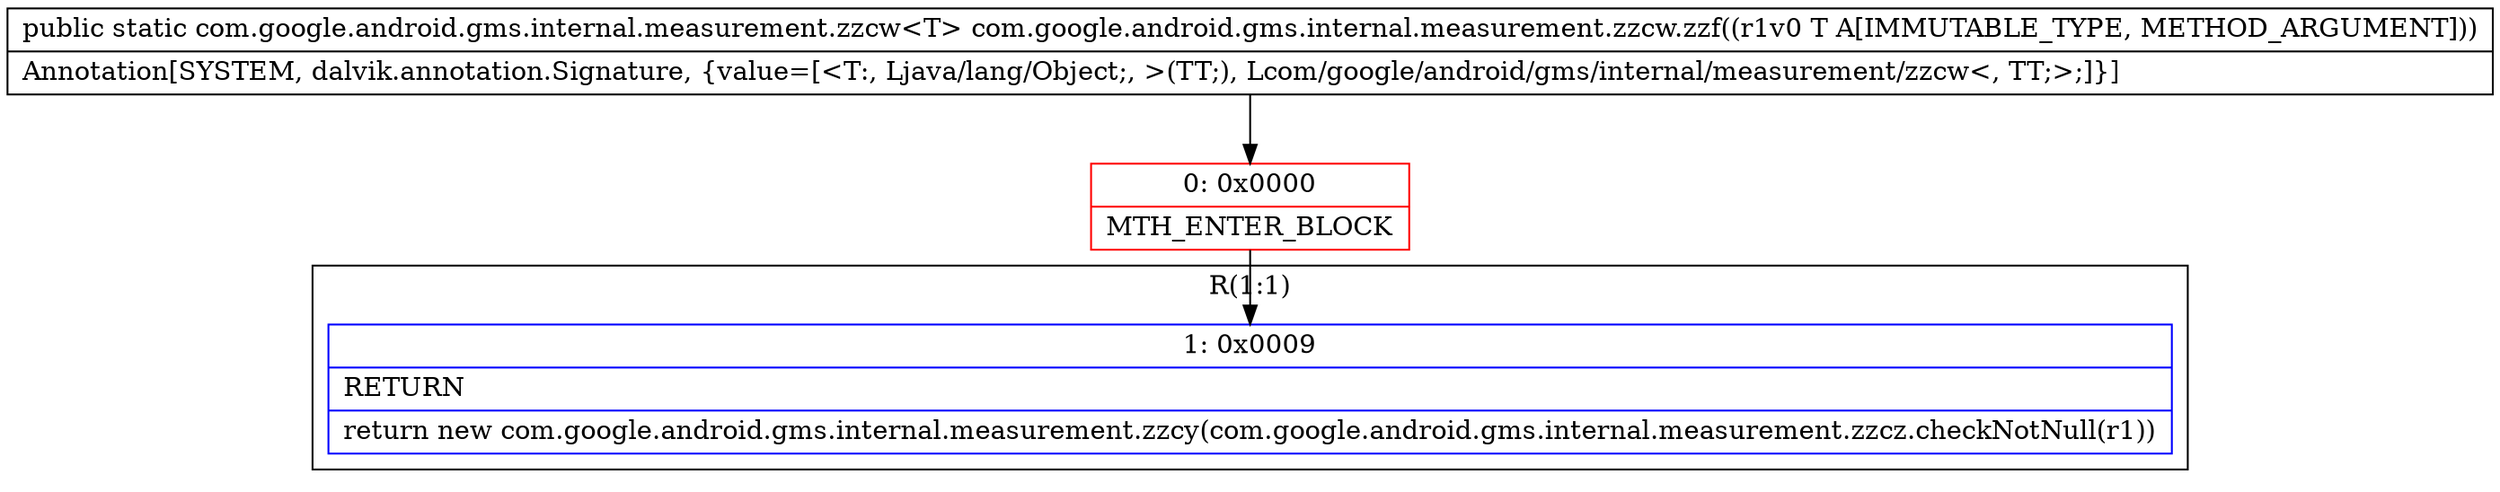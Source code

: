 digraph "CFG forcom.google.android.gms.internal.measurement.zzcw.zzf(Ljava\/lang\/Object;)Lcom\/google\/android\/gms\/internal\/measurement\/zzcw;" {
subgraph cluster_Region_2044923523 {
label = "R(1:1)";
node [shape=record,color=blue];
Node_1 [shape=record,label="{1\:\ 0x0009|RETURN\l|return new com.google.android.gms.internal.measurement.zzcy(com.google.android.gms.internal.measurement.zzcz.checkNotNull(r1))\l}"];
}
Node_0 [shape=record,color=red,label="{0\:\ 0x0000|MTH_ENTER_BLOCK\l}"];
MethodNode[shape=record,label="{public static com.google.android.gms.internal.measurement.zzcw\<T\> com.google.android.gms.internal.measurement.zzcw.zzf((r1v0 T A[IMMUTABLE_TYPE, METHOD_ARGUMENT]))  | Annotation[SYSTEM, dalvik.annotation.Signature, \{value=[\<T:, Ljava\/lang\/Object;, \>(TT;), Lcom\/google\/android\/gms\/internal\/measurement\/zzcw\<, TT;\>;]\}]\l}"];
MethodNode -> Node_0;
Node_0 -> Node_1;
}

